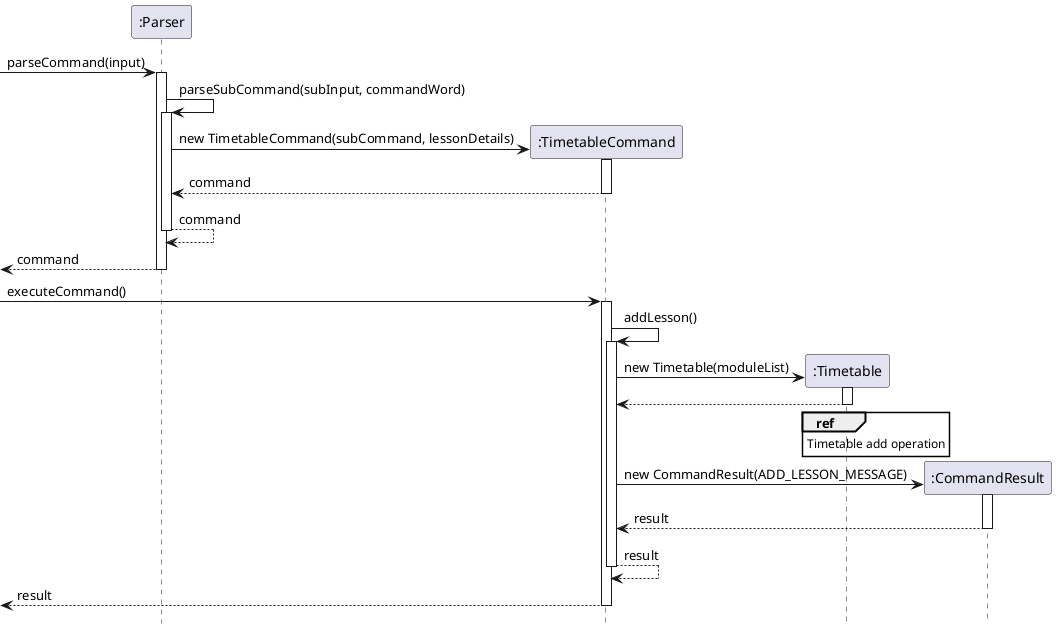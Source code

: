 @startuml
'https://plantuml.com/sequence-diagram

hide footbox

participant ":Parser" as parser
participant ":TimetableCommand" as command
participant ":Timetable" as table
participant ":CommandResult" as result

[-> parser : parseCommand(input)

activate parser

parser -> parser : parseSubCommand(subInput, commandWord)
activate parser

create command
parser -> command : new TimetableCommand(subCommand, lessonDetails)

activate command

command --> parser : command

deactivate command

parser --> parser : command
deactivate parser

parser -->[ : command
deactivate parser


[-> command : executeCommand()
activate command


command -> command : addLesson()
activate command
create table
command -> table : new Timetable(moduleList)
activate table
table--> command
deactivate table

ref over table : Timetable add operation


create result
command -> result : new CommandResult(ADD_LESSON_MESSAGE)
activate result

result --> command : result
deactivate result
command --> command : result
deactivate command

command -->[ : result
deactivate command




@enduml